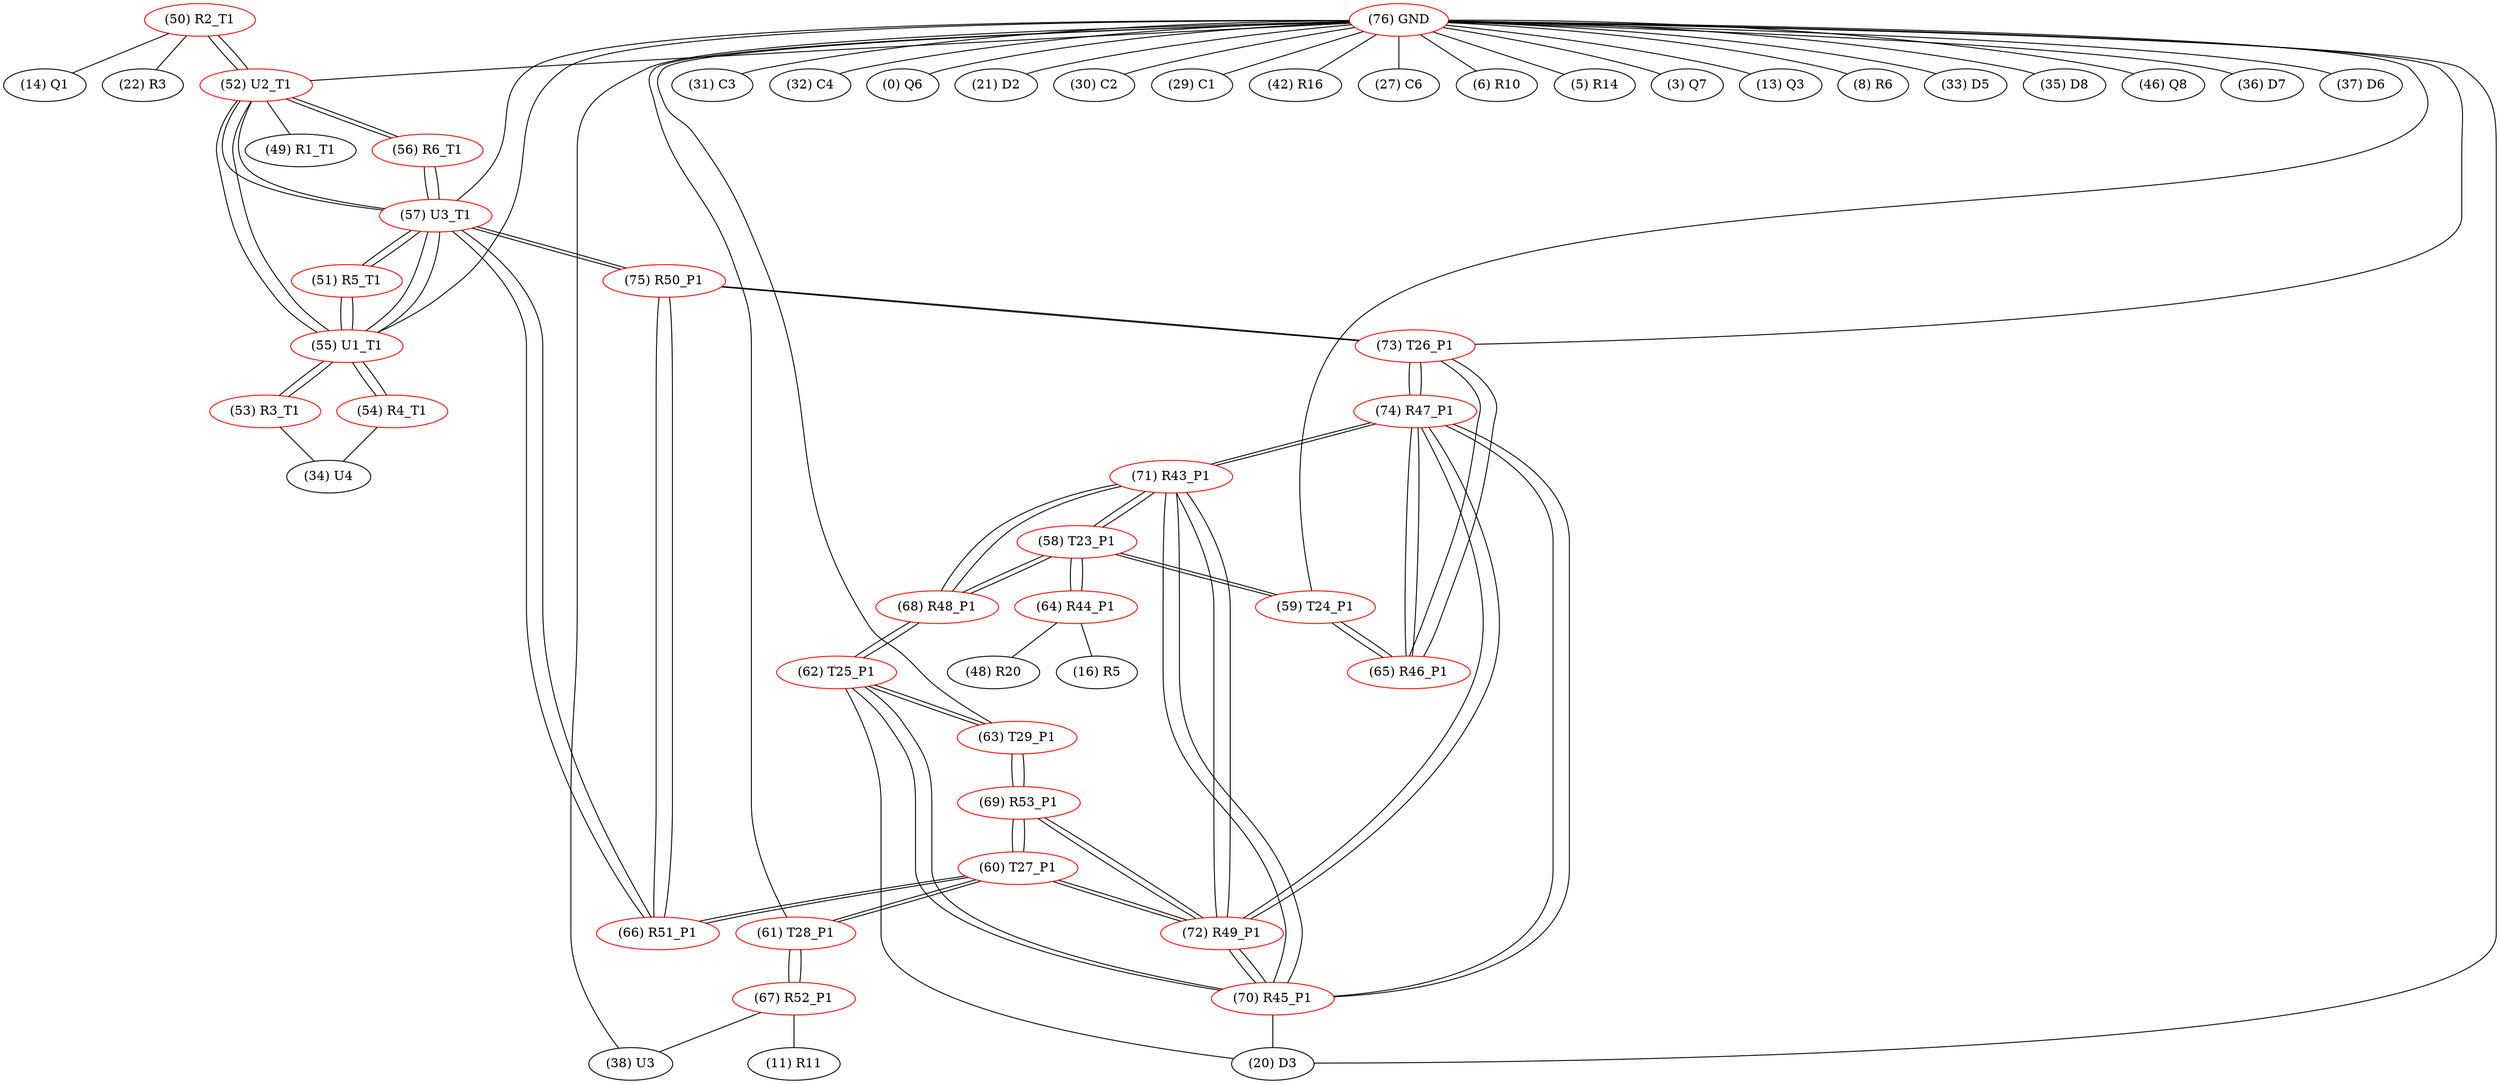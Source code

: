 graph {
	50 [label="(50) R2_T1" color=red]
	22 [label="(22) R3"]
	14 [label="(14) Q1"]
	52 [label="(52) U2_T1"]
	51 [label="(51) R5_T1" color=red]
	57 [label="(57) U3_T1"]
	55 [label="(55) U1_T1"]
	52 [label="(52) U2_T1" color=red]
	57 [label="(57) U3_T1"]
	55 [label="(55) U1_T1"]
	50 [label="(50) R2_T1"]
	49 [label="(49) R1_T1"]
	56 [label="(56) R6_T1"]
	53 [label="(53) R3_T1" color=red]
	34 [label="(34) U4"]
	55 [label="(55) U1_T1"]
	54 [label="(54) R4_T1" color=red]
	34 [label="(34) U4"]
	55 [label="(55) U1_T1"]
	55 [label="(55) U1_T1" color=red]
	54 [label="(54) R4_T1"]
	52 [label="(52) U2_T1"]
	57 [label="(57) U3_T1"]
	51 [label="(51) R5_T1"]
	53 [label="(53) R3_T1"]
	56 [label="(56) R6_T1" color=red]
	57 [label="(57) U3_T1"]
	52 [label="(52) U2_T1"]
	57 [label="(57) U3_T1" color=red]
	56 [label="(56) R6_T1"]
	51 [label="(51) R5_T1"]
	52 [label="(52) U2_T1"]
	55 [label="(55) U1_T1"]
	66 [label="(66) R51_P1"]
	75 [label="(75) R50_P1"]
	58 [label="(58) T23_P1" color=red]
	68 [label="(68) R48_P1"]
	71 [label="(71) R43_P1"]
	59 [label="(59) T24_P1"]
	64 [label="(64) R44_P1"]
	59 [label="(59) T24_P1" color=red]
	65 [label="(65) R46_P1"]
	58 [label="(58) T23_P1"]
	60 [label="(60) T27_P1" color=red]
	66 [label="(66) R51_P1"]
	61 [label="(61) T28_P1"]
	69 [label="(69) R53_P1"]
	72 [label="(72) R49_P1"]
	61 [label="(61) T28_P1" color=red]
	67 [label="(67) R52_P1"]
	60 [label="(60) T27_P1"]
	62 [label="(62) T25_P1" color=red]
	63 [label="(63) T29_P1"]
	68 [label="(68) R48_P1"]
	70 [label="(70) R45_P1"]
	20 [label="(20) D3"]
	63 [label="(63) T29_P1" color=red]
	62 [label="(62) T25_P1"]
	69 [label="(69) R53_P1"]
	64 [label="(64) R44_P1" color=red]
	48 [label="(48) R20"]
	16 [label="(16) R5"]
	58 [label="(58) T23_P1"]
	65 [label="(65) R46_P1" color=red]
	73 [label="(73) T26_P1"]
	74 [label="(74) R47_P1"]
	59 [label="(59) T24_P1"]
	66 [label="(66) R51_P1" color=red]
	60 [label="(60) T27_P1"]
	75 [label="(75) R50_P1"]
	57 [label="(57) U3_T1"]
	67 [label="(67) R52_P1" color=red]
	11 [label="(11) R11"]
	38 [label="(38) U3"]
	61 [label="(61) T28_P1"]
	68 [label="(68) R48_P1" color=red]
	62 [label="(62) T25_P1"]
	58 [label="(58) T23_P1"]
	71 [label="(71) R43_P1"]
	69 [label="(69) R53_P1" color=red]
	63 [label="(63) T29_P1"]
	60 [label="(60) T27_P1"]
	72 [label="(72) R49_P1"]
	70 [label="(70) R45_P1" color=red]
	74 [label="(74) R47_P1"]
	71 [label="(71) R43_P1"]
	72 [label="(72) R49_P1"]
	62 [label="(62) T25_P1"]
	20 [label="(20) D3"]
	71 [label="(71) R43_P1" color=red]
	68 [label="(68) R48_P1"]
	58 [label="(58) T23_P1"]
	74 [label="(74) R47_P1"]
	70 [label="(70) R45_P1"]
	72 [label="(72) R49_P1"]
	72 [label="(72) R49_P1" color=red]
	74 [label="(74) R47_P1"]
	70 [label="(70) R45_P1"]
	71 [label="(71) R43_P1"]
	60 [label="(60) T27_P1"]
	69 [label="(69) R53_P1"]
	73 [label="(73) T26_P1" color=red]
	75 [label="(75) R50_P1"]
	65 [label="(65) R46_P1"]
	74 [label="(74) R47_P1"]
	74 [label="(74) R47_P1" color=red]
	70 [label="(70) R45_P1"]
	71 [label="(71) R43_P1"]
	72 [label="(72) R49_P1"]
	73 [label="(73) T26_P1"]
	65 [label="(65) R46_P1"]
	75 [label="(75) R50_P1" color=red]
	73 [label="(73) T26_P1"]
	66 [label="(66) R51_P1"]
	57 [label="(57) U3_T1"]
	76 [label="(76) GND" color=red]
	31 [label="(31) C3"]
	32 [label="(32) C4"]
	20 [label="(20) D3"]
	0 [label="(0) Q6"]
	21 [label="(21) D2"]
	30 [label="(30) C2"]
	38 [label="(38) U3"]
	29 [label="(29) C1"]
	42 [label="(42) R16"]
	27 [label="(27) C6"]
	6 [label="(6) R10"]
	5 [label="(5) R14"]
	3 [label="(3) Q7"]
	13 [label="(13) Q3"]
	8 [label="(8) R6"]
	33 [label="(33) D5"]
	35 [label="(35) D8"]
	46 [label="(46) Q8"]
	36 [label="(36) D7"]
	37 [label="(37) D6"]
	57 [label="(57) U3_T1"]
	55 [label="(55) U1_T1"]
	52 [label="(52) U2_T1"]
	73 [label="(73) T26_P1"]
	59 [label="(59) T24_P1"]
	63 [label="(63) T29_P1"]
	61 [label="(61) T28_P1"]
	50 -- 22
	50 -- 14
	50 -- 52
	51 -- 57
	51 -- 55
	52 -- 57
	52 -- 55
	52 -- 50
	52 -- 49
	52 -- 56
	53 -- 34
	53 -- 55
	54 -- 34
	54 -- 55
	55 -- 54
	55 -- 52
	55 -- 57
	55 -- 51
	55 -- 53
	56 -- 57
	56 -- 52
	57 -- 56
	57 -- 51
	57 -- 52
	57 -- 55
	57 -- 66
	57 -- 75
	58 -- 68
	58 -- 71
	58 -- 59
	58 -- 64
	59 -- 65
	59 -- 58
	60 -- 66
	60 -- 61
	60 -- 69
	60 -- 72
	61 -- 67
	61 -- 60
	62 -- 63
	62 -- 68
	62 -- 70
	62 -- 20
	63 -- 62
	63 -- 69
	64 -- 48
	64 -- 16
	64 -- 58
	65 -- 73
	65 -- 74
	65 -- 59
	66 -- 60
	66 -- 75
	66 -- 57
	67 -- 11
	67 -- 38
	67 -- 61
	68 -- 62
	68 -- 58
	68 -- 71
	69 -- 63
	69 -- 60
	69 -- 72
	70 -- 74
	70 -- 71
	70 -- 72
	70 -- 62
	70 -- 20
	71 -- 68
	71 -- 58
	71 -- 74
	71 -- 70
	71 -- 72
	72 -- 74
	72 -- 70
	72 -- 71
	72 -- 60
	72 -- 69
	73 -- 75
	73 -- 65
	73 -- 74
	74 -- 70
	74 -- 71
	74 -- 72
	74 -- 73
	74 -- 65
	75 -- 73
	75 -- 66
	75 -- 57
	76 -- 31
	76 -- 32
	76 -- 20
	76 -- 0
	76 -- 21
	76 -- 30
	76 -- 38
	76 -- 29
	76 -- 42
	76 -- 27
	76 -- 6
	76 -- 5
	76 -- 3
	76 -- 13
	76 -- 8
	76 -- 33
	76 -- 35
	76 -- 46
	76 -- 36
	76 -- 37
	76 -- 57
	76 -- 55
	76 -- 52
	76 -- 73
	76 -- 59
	76 -- 63
	76 -- 61
}